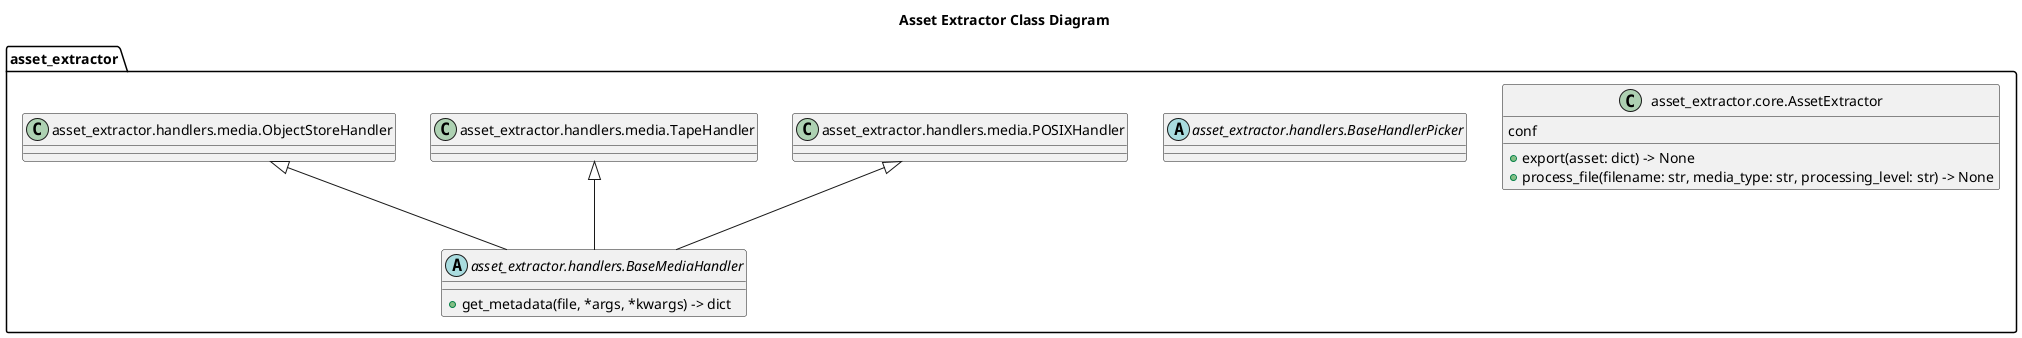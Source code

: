 @startuml
title Asset Extractor Class Diagram

package "asset_extractor" as pAssetExtractor {

    class "asset_extractor.core.AssetExtractor" as cAssetExtractor {
        conf
        +export(asset: dict) -> None
        +process_file(filename: str, media_type: str, processing_level: str) -> None
    }

    abstract class "asset_extractor.handlers.BaseHandlerPicker" as cBaseHandlerPicker {

    }

    abstract class "asset_extractor.handlers.BaseMediaHandler" as cBaseMediaHandler {
        +get_metadata(file, *args, *kwargs) -> dict
    }


    class "asset_extractor.handlers.media.POSIXHandler" as cPOSIXHandler {}
    class "asset_extractor.handlers.media.TapeHandler" as cTapeHandler {}
    class "asset_extractor.handlers.media.ObjectStoreHandler" as cObjectStoreHandler {}

    cPOSIXHandler <|-- cBaseMediaHandler
    cTapeHandler <|-- cBaseMediaHandler
    cObjectStoreHandler <|-- cBaseMediaHandler
}



@enduml
